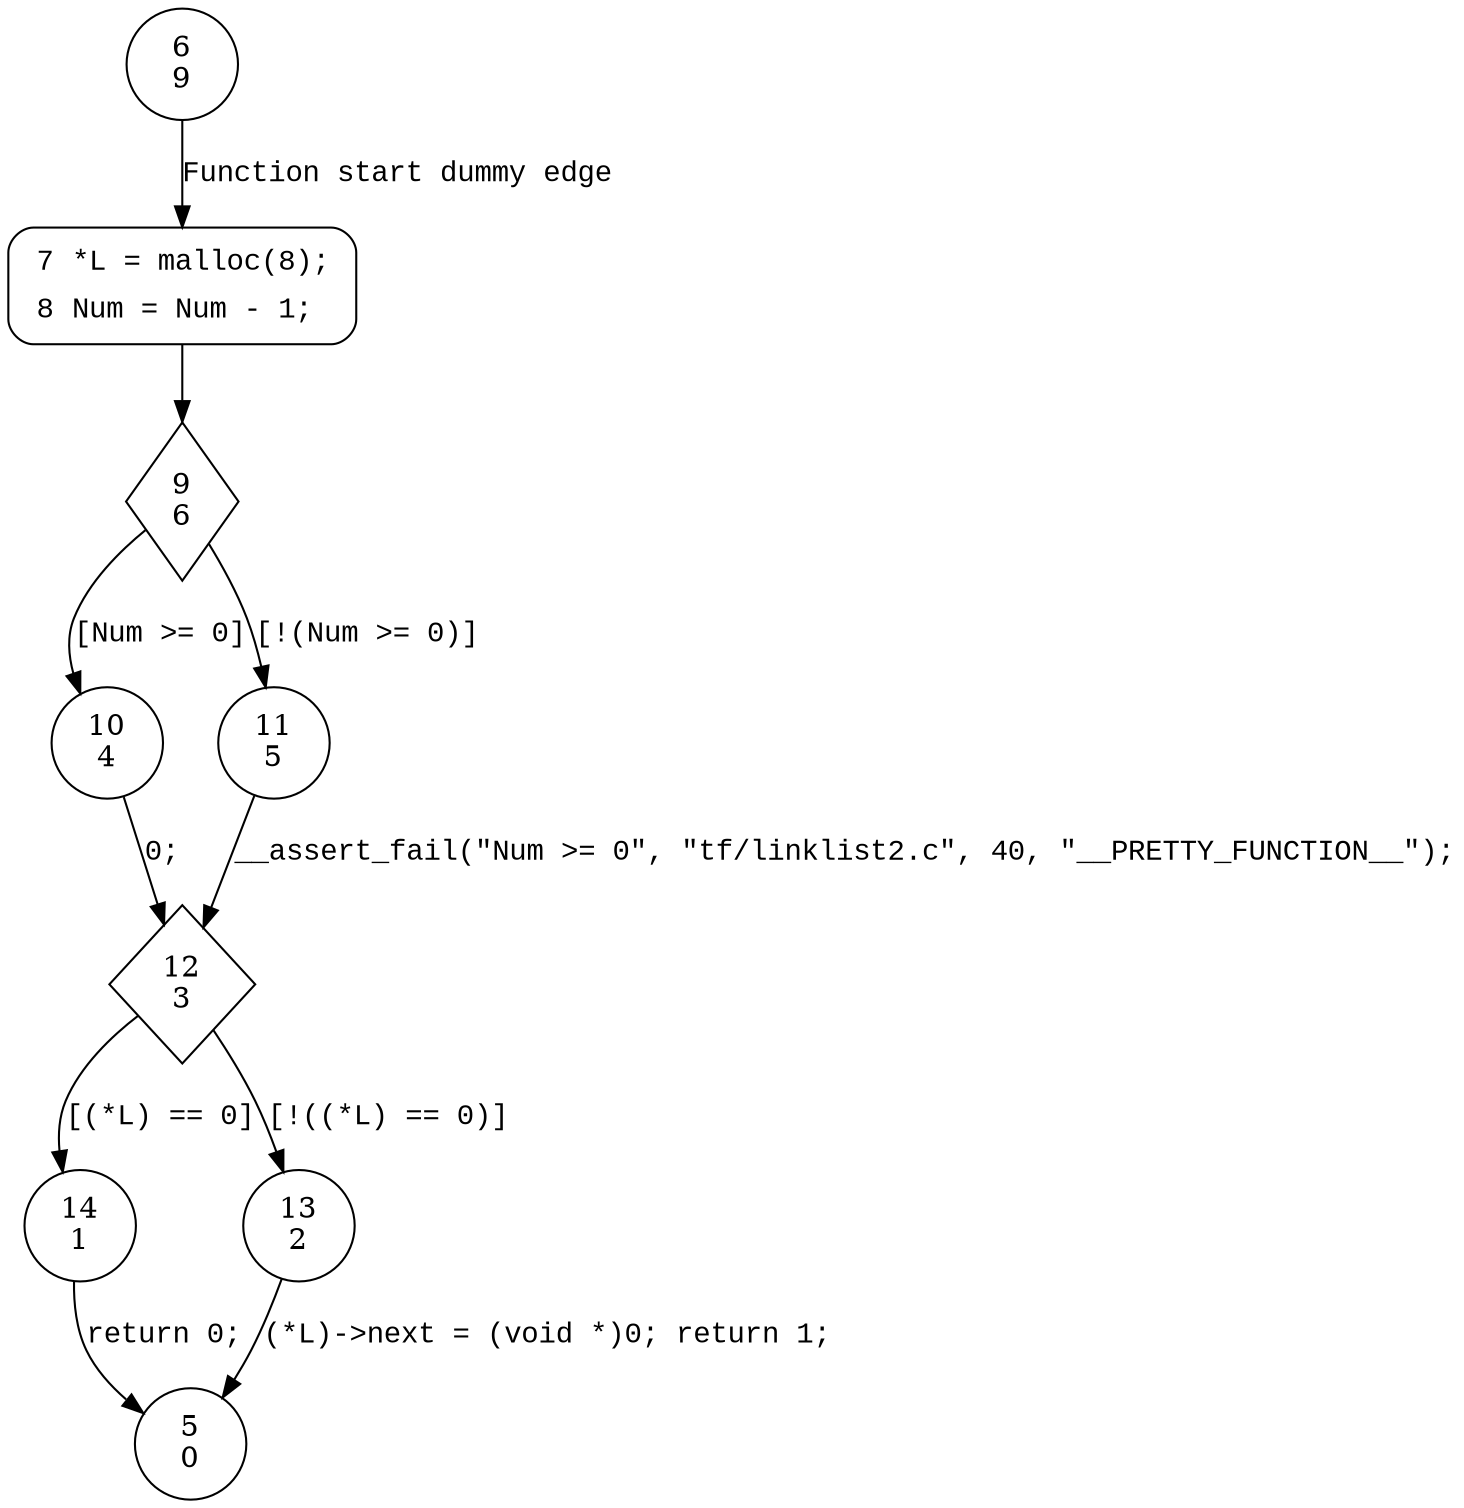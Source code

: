 digraph InitList {
6 [shape="circle" label="6\n9"]
7 [shape="circle" label="7\n8"]
9 [shape="diamond" label="9\n6"]
10 [shape="circle" label="10\n4"]
11 [shape="circle" label="11\n5"]
12 [shape="diamond" label="12\n3"]
14 [shape="circle" label="14\n1"]
13 [shape="circle" label="13\n2"]
5 [shape="circle" label="5\n0"]
7 [style="filled,bold" penwidth="1" fillcolor="white" fontname="Courier New" shape="Mrecord" label=<<table border="0" cellborder="0" cellpadding="3" bgcolor="white"><tr><td align="right">7</td><td align="left">*L = malloc(8);</td></tr><tr><td align="right">8</td><td align="left">Num = Num - 1;</td></tr></table>>]
7 -> 9[label=""]
6 -> 7 [label="Function start dummy edge" fontname="Courier New"]
9 -> 10 [label="[Num >= 0]" fontname="Courier New"]
9 -> 11 [label="[!(Num >= 0)]" fontname="Courier New"]
12 -> 14 [label="[(*L) == 0]" fontname="Courier New"]
12 -> 13 [label="[!((*L) == 0)]" fontname="Courier New"]
14 -> 5 [label="return 0;" fontname="Courier New"]
11 -> 12 [label="__assert_fail(\"Num >= 0\", \"tf/linklist2.c\", 40, \"__PRETTY_FUNCTION__\");" fontname="Courier New"]
13 -> 5 [label="(*L)->next = (void *)0; return 1;" fontname="Courier New"]
10 -> 12 [label="0;" fontname="Courier New"]
}